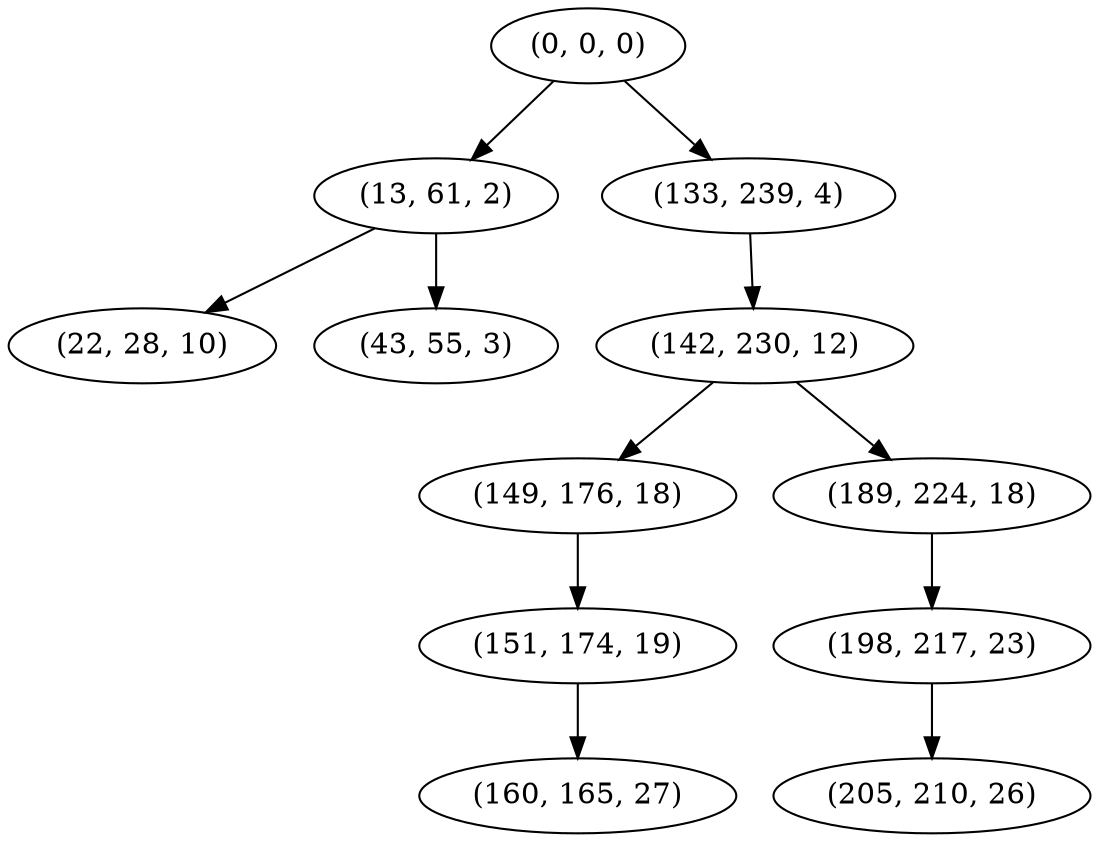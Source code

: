 digraph tree {
    "(0, 0, 0)";
    "(13, 61, 2)";
    "(22, 28, 10)";
    "(43, 55, 3)";
    "(133, 239, 4)";
    "(142, 230, 12)";
    "(149, 176, 18)";
    "(151, 174, 19)";
    "(160, 165, 27)";
    "(189, 224, 18)";
    "(198, 217, 23)";
    "(205, 210, 26)";
    "(0, 0, 0)" -> "(13, 61, 2)";
    "(0, 0, 0)" -> "(133, 239, 4)";
    "(13, 61, 2)" -> "(22, 28, 10)";
    "(13, 61, 2)" -> "(43, 55, 3)";
    "(133, 239, 4)" -> "(142, 230, 12)";
    "(142, 230, 12)" -> "(149, 176, 18)";
    "(142, 230, 12)" -> "(189, 224, 18)";
    "(149, 176, 18)" -> "(151, 174, 19)";
    "(151, 174, 19)" -> "(160, 165, 27)";
    "(189, 224, 18)" -> "(198, 217, 23)";
    "(198, 217, 23)" -> "(205, 210, 26)";
}
